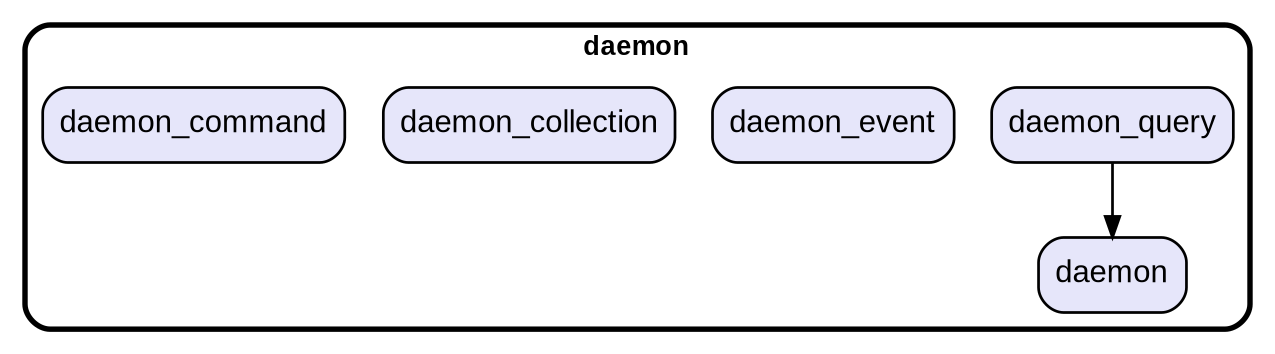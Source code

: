 digraph "" {
  graph [style=rounded fontname="Arial Black" fontsize=13 penwidth=2.6];
  node [shape=rect style="filled,rounded" fontname=Arial fontsize=15 fillcolor=Lavender penwidth=1.3];
  edge [penwidth=1.3];
  "/daemon.dart" [label="daemon"];
  "/daemon_query.dart" [label="daemon_query"];
  "/daemon_event.dart" [label="daemon_event"];
  "/daemon_collection.dart" [label="daemon_collection"];
  "/daemon_command.dart" [label="daemon_command"];
  subgraph "cluster~" {
    label="daemon";
    "/daemon.dart";
    "/daemon_query.dart";
    "/daemon_event.dart";
    "/daemon_collection.dart";
    "/daemon_command.dart";
  }
  "/daemon_query.dart" -> "/daemon.dart";
}
